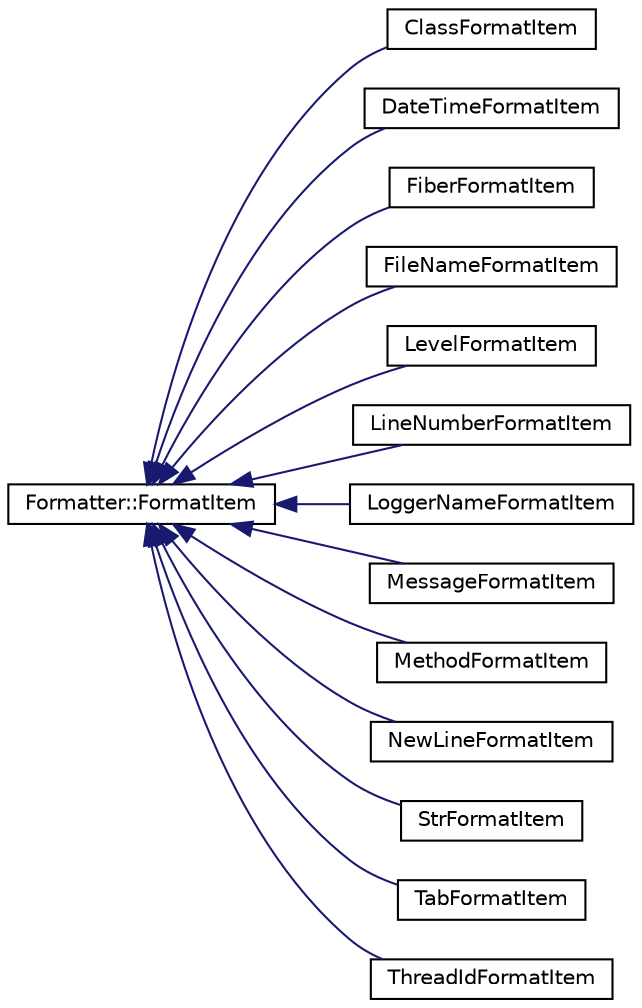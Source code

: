 digraph "Graphical Class Hierarchy"
{
  edge [fontname="Helvetica",fontsize="10",labelfontname="Helvetica",labelfontsize="10"];
  node [fontname="Helvetica",fontsize="10",shape=record];
  rankdir="LR";
  Node0 [label="Formatter::FormatItem",height=0.2,width=0.4,color="black", fillcolor="white", style="filled",URL="$classFormatter_1_1FormatItem.html"];
  Node0 -> Node1 [dir="back",color="midnightblue",fontsize="10",style="solid",fontname="Helvetica"];
  Node1 [label="ClassFormatItem",height=0.2,width=0.4,color="black", fillcolor="white", style="filled",URL="$classClassFormatItem.html"];
  Node0 -> Node2 [dir="back",color="midnightblue",fontsize="10",style="solid",fontname="Helvetica"];
  Node2 [label="DateTimeFormatItem",height=0.2,width=0.4,color="black", fillcolor="white", style="filled",URL="$classDateTimeFormatItem.html"];
  Node0 -> Node3 [dir="back",color="midnightblue",fontsize="10",style="solid",fontname="Helvetica"];
  Node3 [label="FiberFormatItem",height=0.2,width=0.4,color="black", fillcolor="white", style="filled",URL="$classFiberFormatItem.html"];
  Node0 -> Node4 [dir="back",color="midnightblue",fontsize="10",style="solid",fontname="Helvetica"];
  Node4 [label="FileNameFormatItem",height=0.2,width=0.4,color="black", fillcolor="white", style="filled",URL="$classFileNameFormatItem.html"];
  Node0 -> Node5 [dir="back",color="midnightblue",fontsize="10",style="solid",fontname="Helvetica"];
  Node5 [label="LevelFormatItem",height=0.2,width=0.4,color="black", fillcolor="white", style="filled",URL="$classLevelFormatItem.html"];
  Node0 -> Node6 [dir="back",color="midnightblue",fontsize="10",style="solid",fontname="Helvetica"];
  Node6 [label="LineNumberFormatItem",height=0.2,width=0.4,color="black", fillcolor="white", style="filled",URL="$classLineNumberFormatItem.html"];
  Node0 -> Node7 [dir="back",color="midnightblue",fontsize="10",style="solid",fontname="Helvetica"];
  Node7 [label="LoggerNameFormatItem",height=0.2,width=0.4,color="black", fillcolor="white", style="filled",URL="$classLoggerNameFormatItem.html"];
  Node0 -> Node8 [dir="back",color="midnightblue",fontsize="10",style="solid",fontname="Helvetica"];
  Node8 [label="MessageFormatItem",height=0.2,width=0.4,color="black", fillcolor="white", style="filled",URL="$classMessageFormatItem.html"];
  Node0 -> Node9 [dir="back",color="midnightblue",fontsize="10",style="solid",fontname="Helvetica"];
  Node9 [label="MethodFormatItem",height=0.2,width=0.4,color="black", fillcolor="white", style="filled",URL="$classMethodFormatItem.html"];
  Node0 -> Node10 [dir="back",color="midnightblue",fontsize="10",style="solid",fontname="Helvetica"];
  Node10 [label="NewLineFormatItem",height=0.2,width=0.4,color="black", fillcolor="white", style="filled",URL="$classNewLineFormatItem.html"];
  Node0 -> Node11 [dir="back",color="midnightblue",fontsize="10",style="solid",fontname="Helvetica"];
  Node11 [label="StrFormatItem",height=0.2,width=0.4,color="black", fillcolor="white", style="filled",URL="$classStrFormatItem.html"];
  Node0 -> Node12 [dir="back",color="midnightblue",fontsize="10",style="solid",fontname="Helvetica"];
  Node12 [label="TabFormatItem",height=0.2,width=0.4,color="black", fillcolor="white", style="filled",URL="$classTabFormatItem.html"];
  Node0 -> Node13 [dir="back",color="midnightblue",fontsize="10",style="solid",fontname="Helvetica"];
  Node13 [label="ThreadIdFormatItem",height=0.2,width=0.4,color="black", fillcolor="white", style="filled",URL="$classThreadIdFormatItem.html"];
}
